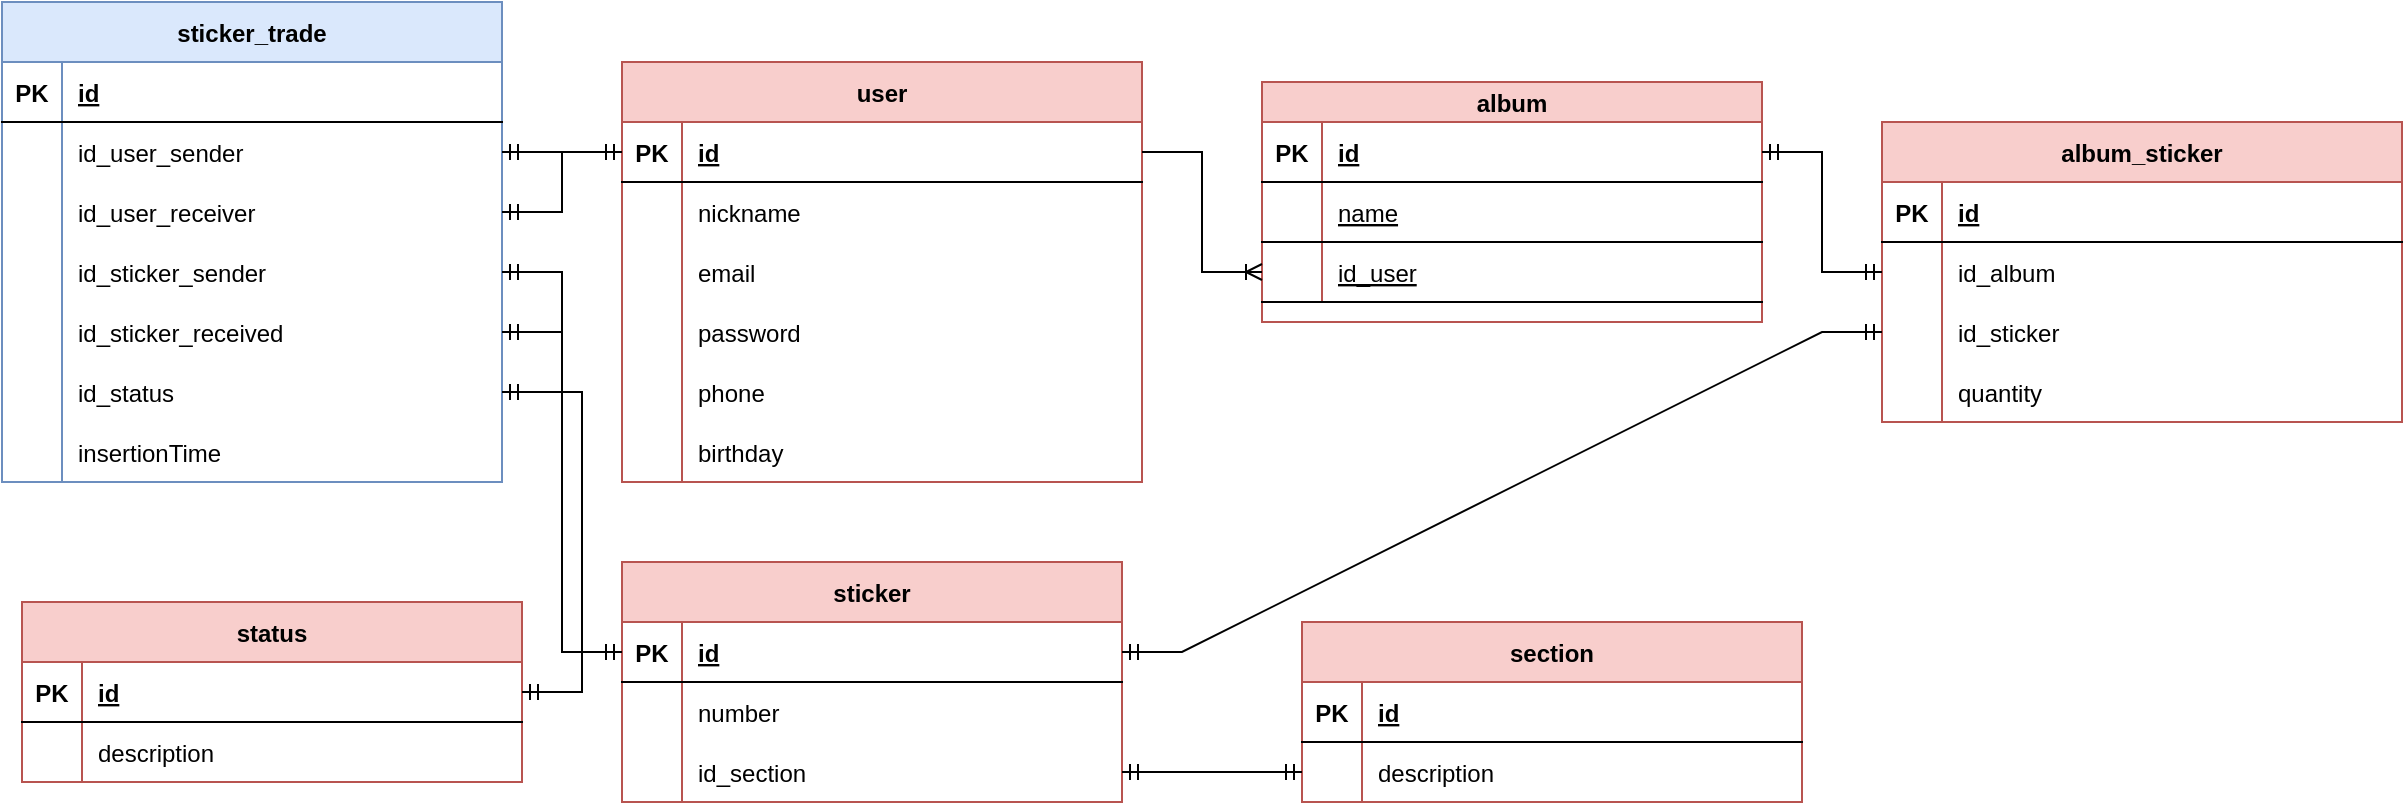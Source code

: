 <mxfile version="16.4.3" type="device"><diagram id="R2lEEEUBdFMjLlhIrx00" name="Page-1"><mxGraphModel dx="1792" dy="582" grid="1" gridSize="10" guides="1" tooltips="1" connect="1" arrows="1" fold="1" page="1" pageScale="1" pageWidth="850" pageHeight="1100" math="0" shadow="0" extFonts="Permanent Marker^https://fonts.googleapis.com/css?family=Permanent+Marker"><root><mxCell id="0"/><mxCell id="1" parent="0"/><mxCell id="C-vyLk0tnHw3VtMMgP7b-2" value="sticker" style="shape=table;startSize=30;container=1;collapsible=1;childLayout=tableLayout;fixedRows=1;rowLines=0;fontStyle=1;align=center;resizeLast=1;fillColor=#f8cecc;strokeColor=#b85450;" parent="1" vertex="1"><mxGeometry x="10" y="280" width="250" height="120" as="geometry"/></mxCell><mxCell id="C-vyLk0tnHw3VtMMgP7b-3" value="" style="shape=partialRectangle;collapsible=0;dropTarget=0;pointerEvents=0;fillColor=none;points=[[0,0.5],[1,0.5]];portConstraint=eastwest;top=0;left=0;right=0;bottom=1;" parent="C-vyLk0tnHw3VtMMgP7b-2" vertex="1"><mxGeometry y="30" width="250" height="30" as="geometry"/></mxCell><mxCell id="C-vyLk0tnHw3VtMMgP7b-4" value="PK" style="shape=partialRectangle;overflow=hidden;connectable=0;fillColor=none;top=0;left=0;bottom=0;right=0;fontStyle=1;" parent="C-vyLk0tnHw3VtMMgP7b-3" vertex="1"><mxGeometry width="30" height="30" as="geometry"><mxRectangle width="30" height="30" as="alternateBounds"/></mxGeometry></mxCell><mxCell id="C-vyLk0tnHw3VtMMgP7b-5" value="id" style="shape=partialRectangle;overflow=hidden;connectable=0;fillColor=none;top=0;left=0;bottom=0;right=0;align=left;spacingLeft=6;fontStyle=5;" parent="C-vyLk0tnHw3VtMMgP7b-3" vertex="1"><mxGeometry x="30" width="220" height="30" as="geometry"><mxRectangle width="220" height="30" as="alternateBounds"/></mxGeometry></mxCell><mxCell id="C-vyLk0tnHw3VtMMgP7b-6" value="" style="shape=partialRectangle;collapsible=0;dropTarget=0;pointerEvents=0;fillColor=none;points=[[0,0.5],[1,0.5]];portConstraint=eastwest;top=0;left=0;right=0;bottom=0;" parent="C-vyLk0tnHw3VtMMgP7b-2" vertex="1"><mxGeometry y="60" width="250" height="30" as="geometry"/></mxCell><mxCell id="C-vyLk0tnHw3VtMMgP7b-7" value="" style="shape=partialRectangle;overflow=hidden;connectable=0;fillColor=none;top=0;left=0;bottom=0;right=0;" parent="C-vyLk0tnHw3VtMMgP7b-6" vertex="1"><mxGeometry width="30" height="30" as="geometry"><mxRectangle width="30" height="30" as="alternateBounds"/></mxGeometry></mxCell><mxCell id="C-vyLk0tnHw3VtMMgP7b-8" value="number" style="shape=partialRectangle;overflow=hidden;connectable=0;fillColor=none;top=0;left=0;bottom=0;right=0;align=left;spacingLeft=6;" parent="C-vyLk0tnHw3VtMMgP7b-6" vertex="1"><mxGeometry x="30" width="220" height="30" as="geometry"><mxRectangle width="220" height="30" as="alternateBounds"/></mxGeometry></mxCell><mxCell id="UyMmvxtlX9crgyoKnjz0-1" value="" style="shape=partialRectangle;collapsible=0;dropTarget=0;pointerEvents=0;fillColor=none;points=[[0,0.5],[1,0.5]];portConstraint=eastwest;top=0;left=0;right=0;bottom=0;" parent="C-vyLk0tnHw3VtMMgP7b-2" vertex="1"><mxGeometry y="90" width="250" height="30" as="geometry"/></mxCell><mxCell id="UyMmvxtlX9crgyoKnjz0-2" value="" style="shape=partialRectangle;overflow=hidden;connectable=0;fillColor=none;top=0;left=0;bottom=0;right=0;" parent="UyMmvxtlX9crgyoKnjz0-1" vertex="1"><mxGeometry width="30" height="30" as="geometry"><mxRectangle width="30" height="30" as="alternateBounds"/></mxGeometry></mxCell><mxCell id="UyMmvxtlX9crgyoKnjz0-3" value="id_section" style="shape=partialRectangle;overflow=hidden;connectable=0;fillColor=none;top=0;left=0;bottom=0;right=0;align=left;spacingLeft=6;" parent="UyMmvxtlX9crgyoKnjz0-1" vertex="1"><mxGeometry x="30" width="220" height="30" as="geometry"><mxRectangle width="220" height="30" as="alternateBounds"/></mxGeometry></mxCell><mxCell id="C-vyLk0tnHw3VtMMgP7b-13" value="album" style="shape=table;startSize=20;container=1;collapsible=1;childLayout=tableLayout;fixedRows=1;rowLines=0;fontStyle=1;align=center;resizeLast=1;fillColor=#f8cecc;strokeColor=#b85450;" parent="1" vertex="1"><mxGeometry x="330" y="40" width="250" height="120" as="geometry"/></mxCell><mxCell id="C-vyLk0tnHw3VtMMgP7b-14" value="" style="shape=partialRectangle;collapsible=0;dropTarget=0;pointerEvents=0;fillColor=none;points=[[0,0.5],[1,0.5]];portConstraint=eastwest;top=0;left=0;right=0;bottom=1;" parent="C-vyLk0tnHw3VtMMgP7b-13" vertex="1"><mxGeometry y="20" width="250" height="30" as="geometry"/></mxCell><mxCell id="C-vyLk0tnHw3VtMMgP7b-15" value="PK" style="shape=partialRectangle;overflow=hidden;connectable=0;fillColor=none;top=0;left=0;bottom=0;right=0;fontStyle=1;" parent="C-vyLk0tnHw3VtMMgP7b-14" vertex="1"><mxGeometry width="30" height="30" as="geometry"><mxRectangle width="30" height="30" as="alternateBounds"/></mxGeometry></mxCell><mxCell id="C-vyLk0tnHw3VtMMgP7b-16" value="id" style="shape=partialRectangle;overflow=hidden;connectable=0;fillColor=none;top=0;left=0;bottom=0;right=0;align=left;spacingLeft=6;fontStyle=5;" parent="C-vyLk0tnHw3VtMMgP7b-14" vertex="1"><mxGeometry x="30" width="220" height="30" as="geometry"><mxRectangle width="220" height="30" as="alternateBounds"/></mxGeometry></mxCell><mxCell id="wTPweExdKDRuclBmXnlN-27" value="" style="shape=partialRectangle;collapsible=0;dropTarget=0;pointerEvents=0;fillColor=none;points=[[0,0.5],[1,0.5]];portConstraint=eastwest;top=0;left=0;right=0;bottom=1;" parent="C-vyLk0tnHw3VtMMgP7b-13" vertex="1"><mxGeometry y="50" width="250" height="30" as="geometry"/></mxCell><mxCell id="wTPweExdKDRuclBmXnlN-28" value="" style="shape=partialRectangle;overflow=hidden;connectable=0;fillColor=none;top=0;left=0;bottom=0;right=0;fontStyle=1;" parent="wTPweExdKDRuclBmXnlN-27" vertex="1"><mxGeometry width="30" height="30" as="geometry"><mxRectangle width="30" height="30" as="alternateBounds"/></mxGeometry></mxCell><mxCell id="wTPweExdKDRuclBmXnlN-29" value="name" style="shape=partialRectangle;overflow=hidden;connectable=0;fillColor=none;top=0;left=0;bottom=0;right=0;align=left;spacingLeft=6;fontStyle=4;" parent="wTPweExdKDRuclBmXnlN-27" vertex="1"><mxGeometry x="30" width="220" height="30" as="geometry"><mxRectangle width="220" height="30" as="alternateBounds"/></mxGeometry></mxCell><mxCell id="wTPweExdKDRuclBmXnlN-52" value="" style="shape=partialRectangle;collapsible=0;dropTarget=0;pointerEvents=0;fillColor=none;points=[[0,0.5],[1,0.5]];portConstraint=eastwest;top=0;left=0;right=0;bottom=1;" parent="C-vyLk0tnHw3VtMMgP7b-13" vertex="1"><mxGeometry y="80" width="250" height="30" as="geometry"/></mxCell><mxCell id="wTPweExdKDRuclBmXnlN-53" value="" style="shape=partialRectangle;overflow=hidden;connectable=0;fillColor=none;top=0;left=0;bottom=0;right=0;fontStyle=1;" parent="wTPweExdKDRuclBmXnlN-52" vertex="1"><mxGeometry width="30" height="30" as="geometry"><mxRectangle width="30" height="30" as="alternateBounds"/></mxGeometry></mxCell><mxCell id="wTPweExdKDRuclBmXnlN-54" value="id_user" style="shape=partialRectangle;overflow=hidden;connectable=0;fillColor=none;top=0;left=0;bottom=0;right=0;align=left;spacingLeft=6;fontStyle=4;" parent="wTPweExdKDRuclBmXnlN-52" vertex="1"><mxGeometry x="30" width="220" height="30" as="geometry"><mxRectangle width="220" height="30" as="alternateBounds"/></mxGeometry></mxCell><mxCell id="C-vyLk0tnHw3VtMMgP7b-23" value="user" style="shape=table;startSize=30;container=1;collapsible=1;childLayout=tableLayout;fixedRows=1;rowLines=0;fontStyle=1;align=center;resizeLast=1;fillColor=#f8cecc;strokeColor=#b85450;" parent="1" vertex="1"><mxGeometry x="10" y="30" width="260" height="210" as="geometry"/></mxCell><mxCell id="C-vyLk0tnHw3VtMMgP7b-24" value="" style="shape=partialRectangle;collapsible=0;dropTarget=0;pointerEvents=0;fillColor=none;points=[[0,0.5],[1,0.5]];portConstraint=eastwest;top=0;left=0;right=0;bottom=1;" parent="C-vyLk0tnHw3VtMMgP7b-23" vertex="1"><mxGeometry y="30" width="260" height="30" as="geometry"/></mxCell><mxCell id="C-vyLk0tnHw3VtMMgP7b-25" value="PK" style="shape=partialRectangle;overflow=hidden;connectable=0;fillColor=none;top=0;left=0;bottom=0;right=0;fontStyle=1;" parent="C-vyLk0tnHw3VtMMgP7b-24" vertex="1"><mxGeometry width="30" height="30" as="geometry"><mxRectangle width="30" height="30" as="alternateBounds"/></mxGeometry></mxCell><mxCell id="C-vyLk0tnHw3VtMMgP7b-26" value="id" style="shape=partialRectangle;overflow=hidden;connectable=0;fillColor=none;top=0;left=0;bottom=0;right=0;align=left;spacingLeft=6;fontStyle=5;" parent="C-vyLk0tnHw3VtMMgP7b-24" vertex="1"><mxGeometry x="30" width="230" height="30" as="geometry"><mxRectangle width="230" height="30" as="alternateBounds"/></mxGeometry></mxCell><mxCell id="C-vyLk0tnHw3VtMMgP7b-27" value="" style="shape=partialRectangle;collapsible=0;dropTarget=0;pointerEvents=0;fillColor=none;points=[[0,0.5],[1,0.5]];portConstraint=eastwest;top=0;left=0;right=0;bottom=0;" parent="C-vyLk0tnHw3VtMMgP7b-23" vertex="1"><mxGeometry y="60" width="260" height="30" as="geometry"/></mxCell><mxCell id="C-vyLk0tnHw3VtMMgP7b-28" value="" style="shape=partialRectangle;overflow=hidden;connectable=0;fillColor=none;top=0;left=0;bottom=0;right=0;" parent="C-vyLk0tnHw3VtMMgP7b-27" vertex="1"><mxGeometry width="30" height="30" as="geometry"><mxRectangle width="30" height="30" as="alternateBounds"/></mxGeometry></mxCell><mxCell id="C-vyLk0tnHw3VtMMgP7b-29" value="nickname" style="shape=partialRectangle;overflow=hidden;connectable=0;fillColor=none;top=0;left=0;bottom=0;right=0;align=left;spacingLeft=6;" parent="C-vyLk0tnHw3VtMMgP7b-27" vertex="1"><mxGeometry x="30" width="230" height="30" as="geometry"><mxRectangle width="230" height="30" as="alternateBounds"/></mxGeometry></mxCell><mxCell id="wTPweExdKDRuclBmXnlN-2" value="" style="shape=partialRectangle;collapsible=0;dropTarget=0;pointerEvents=0;fillColor=none;points=[[0,0.5],[1,0.5]];portConstraint=eastwest;top=0;left=0;right=0;bottom=0;" parent="C-vyLk0tnHw3VtMMgP7b-23" vertex="1"><mxGeometry y="90" width="260" height="30" as="geometry"/></mxCell><mxCell id="wTPweExdKDRuclBmXnlN-3" value="" style="shape=partialRectangle;overflow=hidden;connectable=0;fillColor=none;top=0;left=0;bottom=0;right=0;" parent="wTPweExdKDRuclBmXnlN-2" vertex="1"><mxGeometry width="30" height="30" as="geometry"><mxRectangle width="30" height="30" as="alternateBounds"/></mxGeometry></mxCell><mxCell id="wTPweExdKDRuclBmXnlN-4" value="email" style="shape=partialRectangle;overflow=hidden;connectable=0;fillColor=none;top=0;left=0;bottom=0;right=0;align=left;spacingLeft=6;" parent="wTPweExdKDRuclBmXnlN-2" vertex="1"><mxGeometry x="30" width="230" height="30" as="geometry"><mxRectangle width="230" height="30" as="alternateBounds"/></mxGeometry></mxCell><mxCell id="wTPweExdKDRuclBmXnlN-5" value="" style="shape=partialRectangle;collapsible=0;dropTarget=0;pointerEvents=0;fillColor=none;points=[[0,0.5],[1,0.5]];portConstraint=eastwest;top=0;left=0;right=0;bottom=0;" parent="C-vyLk0tnHw3VtMMgP7b-23" vertex="1"><mxGeometry y="120" width="260" height="30" as="geometry"/></mxCell><mxCell id="wTPweExdKDRuclBmXnlN-6" value="" style="shape=partialRectangle;overflow=hidden;connectable=0;fillColor=none;top=0;left=0;bottom=0;right=0;" parent="wTPweExdKDRuclBmXnlN-5" vertex="1"><mxGeometry width="30" height="30" as="geometry"><mxRectangle width="30" height="30" as="alternateBounds"/></mxGeometry></mxCell><mxCell id="wTPweExdKDRuclBmXnlN-7" value="password" style="shape=partialRectangle;overflow=hidden;connectable=0;fillColor=none;top=0;left=0;bottom=0;right=0;align=left;spacingLeft=6;" parent="wTPweExdKDRuclBmXnlN-5" vertex="1"><mxGeometry x="30" width="230" height="30" as="geometry"><mxRectangle width="230" height="30" as="alternateBounds"/></mxGeometry></mxCell><mxCell id="wTPweExdKDRuclBmXnlN-55" value="" style="shape=partialRectangle;collapsible=0;dropTarget=0;pointerEvents=0;fillColor=none;points=[[0,0.5],[1,0.5]];portConstraint=eastwest;top=0;left=0;right=0;bottom=0;" parent="C-vyLk0tnHw3VtMMgP7b-23" vertex="1"><mxGeometry y="150" width="260" height="30" as="geometry"/></mxCell><mxCell id="wTPweExdKDRuclBmXnlN-56" value="" style="shape=partialRectangle;overflow=hidden;connectable=0;fillColor=none;top=0;left=0;bottom=0;right=0;" parent="wTPweExdKDRuclBmXnlN-55" vertex="1"><mxGeometry width="30" height="30" as="geometry"><mxRectangle width="30" height="30" as="alternateBounds"/></mxGeometry></mxCell><mxCell id="wTPweExdKDRuclBmXnlN-57" value="phone" style="shape=partialRectangle;overflow=hidden;connectable=0;fillColor=none;top=0;left=0;bottom=0;right=0;align=left;spacingLeft=6;" parent="wTPweExdKDRuclBmXnlN-55" vertex="1"><mxGeometry x="30" width="230" height="30" as="geometry"><mxRectangle width="230" height="30" as="alternateBounds"/></mxGeometry></mxCell><mxCell id="wTPweExdKDRuclBmXnlN-58" value="" style="shape=partialRectangle;collapsible=0;dropTarget=0;pointerEvents=0;fillColor=none;points=[[0,0.5],[1,0.5]];portConstraint=eastwest;top=0;left=0;right=0;bottom=0;" parent="C-vyLk0tnHw3VtMMgP7b-23" vertex="1"><mxGeometry y="180" width="260" height="30" as="geometry"/></mxCell><mxCell id="wTPweExdKDRuclBmXnlN-59" value="" style="shape=partialRectangle;overflow=hidden;connectable=0;fillColor=none;top=0;left=0;bottom=0;right=0;" parent="wTPweExdKDRuclBmXnlN-58" vertex="1"><mxGeometry width="30" height="30" as="geometry"><mxRectangle width="30" height="30" as="alternateBounds"/></mxGeometry></mxCell><mxCell id="wTPweExdKDRuclBmXnlN-60" value="birthday" style="shape=partialRectangle;overflow=hidden;connectable=0;fillColor=none;top=0;left=0;bottom=0;right=0;align=left;spacingLeft=6;" parent="wTPweExdKDRuclBmXnlN-58" vertex="1"><mxGeometry x="30" width="230" height="30" as="geometry"><mxRectangle width="230" height="30" as="alternateBounds"/></mxGeometry></mxCell><mxCell id="wTPweExdKDRuclBmXnlN-30" value="album_sticker" style="shape=table;startSize=30;container=1;collapsible=1;childLayout=tableLayout;fixedRows=1;rowLines=0;fontStyle=1;align=center;resizeLast=1;fillColor=#f8cecc;strokeColor=#b85450;" parent="1" vertex="1"><mxGeometry x="640" y="60" width="260" height="150" as="geometry"/></mxCell><mxCell id="wTPweExdKDRuclBmXnlN-31" value="" style="shape=partialRectangle;collapsible=0;dropTarget=0;pointerEvents=0;fillColor=none;points=[[0,0.5],[1,0.5]];portConstraint=eastwest;top=0;left=0;right=0;bottom=1;" parent="wTPweExdKDRuclBmXnlN-30" vertex="1"><mxGeometry y="30" width="260" height="30" as="geometry"/></mxCell><mxCell id="wTPweExdKDRuclBmXnlN-32" value="PK" style="shape=partialRectangle;overflow=hidden;connectable=0;fillColor=none;top=0;left=0;bottom=0;right=0;fontStyle=1;" parent="wTPweExdKDRuclBmXnlN-31" vertex="1"><mxGeometry width="30" height="30" as="geometry"><mxRectangle width="30" height="30" as="alternateBounds"/></mxGeometry></mxCell><mxCell id="wTPweExdKDRuclBmXnlN-33" value="id" style="shape=partialRectangle;overflow=hidden;connectable=0;fillColor=none;top=0;left=0;bottom=0;right=0;align=left;spacingLeft=6;fontStyle=5;" parent="wTPweExdKDRuclBmXnlN-31" vertex="1"><mxGeometry x="30" width="230" height="30" as="geometry"><mxRectangle width="230" height="30" as="alternateBounds"/></mxGeometry></mxCell><mxCell id="wTPweExdKDRuclBmXnlN-34" value="" style="shape=partialRectangle;collapsible=0;dropTarget=0;pointerEvents=0;fillColor=none;points=[[0,0.5],[1,0.5]];portConstraint=eastwest;top=0;left=0;right=0;bottom=0;" parent="wTPweExdKDRuclBmXnlN-30" vertex="1"><mxGeometry y="60" width="260" height="30" as="geometry"/></mxCell><mxCell id="wTPweExdKDRuclBmXnlN-35" value="" style="shape=partialRectangle;overflow=hidden;connectable=0;fillColor=none;top=0;left=0;bottom=0;right=0;" parent="wTPweExdKDRuclBmXnlN-34" vertex="1"><mxGeometry width="30" height="30" as="geometry"><mxRectangle width="30" height="30" as="alternateBounds"/></mxGeometry></mxCell><mxCell id="wTPweExdKDRuclBmXnlN-36" value="id_album" style="shape=partialRectangle;overflow=hidden;connectable=0;fillColor=none;top=0;left=0;bottom=0;right=0;align=left;spacingLeft=6;" parent="wTPweExdKDRuclBmXnlN-34" vertex="1"><mxGeometry x="30" width="230" height="30" as="geometry"><mxRectangle width="230" height="30" as="alternateBounds"/></mxGeometry></mxCell><mxCell id="wTPweExdKDRuclBmXnlN-37" value="" style="shape=partialRectangle;collapsible=0;dropTarget=0;pointerEvents=0;fillColor=none;points=[[0,0.5],[1,0.5]];portConstraint=eastwest;top=0;left=0;right=0;bottom=0;" parent="wTPweExdKDRuclBmXnlN-30" vertex="1"><mxGeometry y="90" width="260" height="30" as="geometry"/></mxCell><mxCell id="wTPweExdKDRuclBmXnlN-38" value="" style="shape=partialRectangle;overflow=hidden;connectable=0;fillColor=none;top=0;left=0;bottom=0;right=0;" parent="wTPweExdKDRuclBmXnlN-37" vertex="1"><mxGeometry width="30" height="30" as="geometry"><mxRectangle width="30" height="30" as="alternateBounds"/></mxGeometry></mxCell><mxCell id="wTPweExdKDRuclBmXnlN-39" value="id_sticker" style="shape=partialRectangle;overflow=hidden;connectable=0;fillColor=none;top=0;left=0;bottom=0;right=0;align=left;spacingLeft=6;" parent="wTPweExdKDRuclBmXnlN-37" vertex="1"><mxGeometry x="30" width="230" height="30" as="geometry"><mxRectangle width="230" height="30" as="alternateBounds"/></mxGeometry></mxCell><mxCell id="wTPweExdKDRuclBmXnlN-43" value="" style="shape=partialRectangle;collapsible=0;dropTarget=0;pointerEvents=0;fillColor=none;points=[[0,0.5],[1,0.5]];portConstraint=eastwest;top=0;left=0;right=0;bottom=0;" parent="wTPweExdKDRuclBmXnlN-30" vertex="1"><mxGeometry y="120" width="260" height="30" as="geometry"/></mxCell><mxCell id="wTPweExdKDRuclBmXnlN-44" value="" style="shape=partialRectangle;overflow=hidden;connectable=0;fillColor=none;top=0;left=0;bottom=0;right=0;" parent="wTPweExdKDRuclBmXnlN-43" vertex="1"><mxGeometry width="30" height="30" as="geometry"><mxRectangle width="30" height="30" as="alternateBounds"/></mxGeometry></mxCell><mxCell id="wTPweExdKDRuclBmXnlN-45" value="quantity" style="shape=partialRectangle;overflow=hidden;connectable=0;fillColor=none;top=0;left=0;bottom=0;right=0;align=left;spacingLeft=6;" parent="wTPweExdKDRuclBmXnlN-43" vertex="1"><mxGeometry x="30" width="230" height="30" as="geometry"><mxRectangle width="230" height="30" as="alternateBounds"/></mxGeometry></mxCell><mxCell id="wTPweExdKDRuclBmXnlN-47" value="" style="edgeStyle=entityRelationEdgeStyle;fontSize=12;html=1;endArrow=ERoneToMany;rounded=0;" parent="1" source="C-vyLk0tnHw3VtMMgP7b-24" target="wTPweExdKDRuclBmXnlN-52" edge="1"><mxGeometry width="100" height="100" relative="1" as="geometry"><mxPoint x="320" y="230" as="sourcePoint"/><mxPoint x="330" y="135" as="targetPoint"/></mxGeometry></mxCell><mxCell id="wTPweExdKDRuclBmXnlN-48" value="" style="edgeStyle=entityRelationEdgeStyle;fontSize=12;html=1;endArrow=ERmandOne;startArrow=ERmandOne;rounded=0;" parent="1" source="C-vyLk0tnHw3VtMMgP7b-14" target="wTPweExdKDRuclBmXnlN-34" edge="1"><mxGeometry width="100" height="100" relative="1" as="geometry"><mxPoint y="240" as="sourcePoint"/><mxPoint x="100" y="140" as="targetPoint"/></mxGeometry></mxCell><mxCell id="wTPweExdKDRuclBmXnlN-50" value="" style="edgeStyle=entityRelationEdgeStyle;fontSize=12;html=1;endArrow=ERmandOne;startArrow=ERmandOne;rounded=0;" parent="1" source="wTPweExdKDRuclBmXnlN-37" target="C-vyLk0tnHw3VtMMgP7b-3" edge="1"><mxGeometry width="100" height="100" relative="1" as="geometry"><mxPoint x="60" y="310" as="sourcePoint"/><mxPoint x="160" y="210" as="targetPoint"/></mxGeometry></mxCell><mxCell id="c96CWGTRWiOuu5a0Dcmn-1" value="sticker_trade" style="shape=table;startSize=30;container=1;collapsible=1;childLayout=tableLayout;fixedRows=1;rowLines=0;fontStyle=1;align=center;resizeLast=1;fillColor=#dae8fc;strokeColor=#6c8ebf;" parent="1" vertex="1"><mxGeometry x="-300" width="250" height="240" as="geometry"/></mxCell><mxCell id="c96CWGTRWiOuu5a0Dcmn-2" value="" style="shape=partialRectangle;collapsible=0;dropTarget=0;pointerEvents=0;fillColor=none;points=[[0,0.5],[1,0.5]];portConstraint=eastwest;top=0;left=0;right=0;bottom=1;" parent="c96CWGTRWiOuu5a0Dcmn-1" vertex="1"><mxGeometry y="30" width="250" height="30" as="geometry"/></mxCell><mxCell id="c96CWGTRWiOuu5a0Dcmn-3" value="PK" style="shape=partialRectangle;overflow=hidden;connectable=0;fillColor=none;top=0;left=0;bottom=0;right=0;fontStyle=1;" parent="c96CWGTRWiOuu5a0Dcmn-2" vertex="1"><mxGeometry width="30" height="30" as="geometry"><mxRectangle width="30" height="30" as="alternateBounds"/></mxGeometry></mxCell><mxCell id="c96CWGTRWiOuu5a0Dcmn-4" value="id" style="shape=partialRectangle;overflow=hidden;connectable=0;fillColor=none;top=0;left=0;bottom=0;right=0;align=left;spacingLeft=6;fontStyle=5;" parent="c96CWGTRWiOuu5a0Dcmn-2" vertex="1"><mxGeometry x="30" width="220" height="30" as="geometry"><mxRectangle width="220" height="30" as="alternateBounds"/></mxGeometry></mxCell><mxCell id="c96CWGTRWiOuu5a0Dcmn-5" value="" style="shape=partialRectangle;collapsible=0;dropTarget=0;pointerEvents=0;fillColor=none;points=[[0,0.5],[1,0.5]];portConstraint=eastwest;top=0;left=0;right=0;bottom=0;" parent="c96CWGTRWiOuu5a0Dcmn-1" vertex="1"><mxGeometry y="60" width="250" height="30" as="geometry"/></mxCell><mxCell id="c96CWGTRWiOuu5a0Dcmn-6" value="" style="shape=partialRectangle;overflow=hidden;connectable=0;fillColor=none;top=0;left=0;bottom=0;right=0;" parent="c96CWGTRWiOuu5a0Dcmn-5" vertex="1"><mxGeometry width="30" height="30" as="geometry"><mxRectangle width="30" height="30" as="alternateBounds"/></mxGeometry></mxCell><mxCell id="c96CWGTRWiOuu5a0Dcmn-7" value="id_user_sender" style="shape=partialRectangle;overflow=hidden;connectable=0;fillColor=none;top=0;left=0;bottom=0;right=0;align=left;spacingLeft=6;" parent="c96CWGTRWiOuu5a0Dcmn-5" vertex="1"><mxGeometry x="30" width="220" height="30" as="geometry"><mxRectangle width="220" height="30" as="alternateBounds"/></mxGeometry></mxCell><mxCell id="c96CWGTRWiOuu5a0Dcmn-8" value="" style="shape=partialRectangle;collapsible=0;dropTarget=0;pointerEvents=0;fillColor=none;points=[[0,0.5],[1,0.5]];portConstraint=eastwest;top=0;left=0;right=0;bottom=0;" parent="c96CWGTRWiOuu5a0Dcmn-1" vertex="1"><mxGeometry y="90" width="250" height="30" as="geometry"/></mxCell><mxCell id="c96CWGTRWiOuu5a0Dcmn-9" value="" style="shape=partialRectangle;overflow=hidden;connectable=0;fillColor=none;top=0;left=0;bottom=0;right=0;" parent="c96CWGTRWiOuu5a0Dcmn-8" vertex="1"><mxGeometry width="30" height="30" as="geometry"><mxRectangle width="30" height="30" as="alternateBounds"/></mxGeometry></mxCell><mxCell id="c96CWGTRWiOuu5a0Dcmn-10" value="id_user_receiver" style="shape=partialRectangle;overflow=hidden;connectable=0;fillColor=none;top=0;left=0;bottom=0;right=0;align=left;spacingLeft=6;" parent="c96CWGTRWiOuu5a0Dcmn-8" vertex="1"><mxGeometry x="30" width="220" height="30" as="geometry"><mxRectangle width="220" height="30" as="alternateBounds"/></mxGeometry></mxCell><mxCell id="c96CWGTRWiOuu5a0Dcmn-11" value="" style="shape=partialRectangle;collapsible=0;dropTarget=0;pointerEvents=0;fillColor=none;points=[[0,0.5],[1,0.5]];portConstraint=eastwest;top=0;left=0;right=0;bottom=0;" parent="c96CWGTRWiOuu5a0Dcmn-1" vertex="1"><mxGeometry y="120" width="250" height="30" as="geometry"/></mxCell><mxCell id="c96CWGTRWiOuu5a0Dcmn-12" value="" style="shape=partialRectangle;overflow=hidden;connectable=0;fillColor=none;top=0;left=0;bottom=0;right=0;" parent="c96CWGTRWiOuu5a0Dcmn-11" vertex="1"><mxGeometry width="30" height="30" as="geometry"><mxRectangle width="30" height="30" as="alternateBounds"/></mxGeometry></mxCell><mxCell id="c96CWGTRWiOuu5a0Dcmn-13" value="id_sticker_sender" style="shape=partialRectangle;overflow=hidden;connectable=0;fillColor=none;top=0;left=0;bottom=0;right=0;align=left;spacingLeft=6;" parent="c96CWGTRWiOuu5a0Dcmn-11" vertex="1"><mxGeometry x="30" width="220" height="30" as="geometry"><mxRectangle width="220" height="30" as="alternateBounds"/></mxGeometry></mxCell><mxCell id="c96CWGTRWiOuu5a0Dcmn-14" value="" style="shape=partialRectangle;collapsible=0;dropTarget=0;pointerEvents=0;fillColor=none;points=[[0,0.5],[1,0.5]];portConstraint=eastwest;top=0;left=0;right=0;bottom=0;" parent="c96CWGTRWiOuu5a0Dcmn-1" vertex="1"><mxGeometry y="150" width="250" height="30" as="geometry"/></mxCell><mxCell id="c96CWGTRWiOuu5a0Dcmn-15" value="" style="shape=partialRectangle;overflow=hidden;connectable=0;fillColor=none;top=0;left=0;bottom=0;right=0;" parent="c96CWGTRWiOuu5a0Dcmn-14" vertex="1"><mxGeometry width="30" height="30" as="geometry"><mxRectangle width="30" height="30" as="alternateBounds"/></mxGeometry></mxCell><mxCell id="c96CWGTRWiOuu5a0Dcmn-16" value="id_sticker_received" style="shape=partialRectangle;overflow=hidden;connectable=0;fillColor=none;top=0;left=0;bottom=0;right=0;align=left;spacingLeft=6;" parent="c96CWGTRWiOuu5a0Dcmn-14" vertex="1"><mxGeometry x="30" width="220" height="30" as="geometry"><mxRectangle width="220" height="30" as="alternateBounds"/></mxGeometry></mxCell><mxCell id="N7cWrvZyLAbA22p7NEgq-1" value="" style="shape=partialRectangle;collapsible=0;dropTarget=0;pointerEvents=0;fillColor=none;points=[[0,0.5],[1,0.5]];portConstraint=eastwest;top=0;left=0;right=0;bottom=0;" parent="c96CWGTRWiOuu5a0Dcmn-1" vertex="1"><mxGeometry y="180" width="250" height="30" as="geometry"/></mxCell><mxCell id="N7cWrvZyLAbA22p7NEgq-2" value="" style="shape=partialRectangle;overflow=hidden;connectable=0;fillColor=none;top=0;left=0;bottom=0;right=0;" parent="N7cWrvZyLAbA22p7NEgq-1" vertex="1"><mxGeometry width="30" height="30" as="geometry"><mxRectangle width="30" height="30" as="alternateBounds"/></mxGeometry></mxCell><mxCell id="N7cWrvZyLAbA22p7NEgq-3" value="id_status" style="shape=partialRectangle;overflow=hidden;connectable=0;fillColor=none;top=0;left=0;bottom=0;right=0;align=left;spacingLeft=6;" parent="N7cWrvZyLAbA22p7NEgq-1" vertex="1"><mxGeometry x="30" width="220" height="30" as="geometry"><mxRectangle width="220" height="30" as="alternateBounds"/></mxGeometry></mxCell><mxCell id="LVhRw9MwlnRoifRF3rYW-3" value="" style="shape=partialRectangle;collapsible=0;dropTarget=0;pointerEvents=0;fillColor=none;points=[[0,0.5],[1,0.5]];portConstraint=eastwest;top=0;left=0;right=0;bottom=0;" vertex="1" parent="c96CWGTRWiOuu5a0Dcmn-1"><mxGeometry y="210" width="250" height="30" as="geometry"/></mxCell><mxCell id="LVhRw9MwlnRoifRF3rYW-4" value="" style="shape=partialRectangle;overflow=hidden;connectable=0;fillColor=none;top=0;left=0;bottom=0;right=0;" vertex="1" parent="LVhRw9MwlnRoifRF3rYW-3"><mxGeometry width="30" height="30" as="geometry"><mxRectangle width="30" height="30" as="alternateBounds"/></mxGeometry></mxCell><mxCell id="LVhRw9MwlnRoifRF3rYW-5" value="insertionTime" style="shape=partialRectangle;overflow=hidden;connectable=0;fillColor=none;top=0;left=0;bottom=0;right=0;align=left;spacingLeft=6;" vertex="1" parent="LVhRw9MwlnRoifRF3rYW-3"><mxGeometry x="30" width="220" height="30" as="geometry"><mxRectangle width="220" height="30" as="alternateBounds"/></mxGeometry></mxCell><mxCell id="c96CWGTRWiOuu5a0Dcmn-22" value="" style="edgeStyle=entityRelationEdgeStyle;fontSize=12;html=1;endArrow=ERmandOne;startArrow=ERmandOne;rounded=0;" parent="1" source="c96CWGTRWiOuu5a0Dcmn-11" target="C-vyLk0tnHw3VtMMgP7b-3" edge="1"><mxGeometry width="100" height="100" relative="1" as="geometry"><mxPoint x="-100" y="345" as="sourcePoint"/><mxPoint x="240" y="250" as="targetPoint"/></mxGeometry></mxCell><mxCell id="c96CWGTRWiOuu5a0Dcmn-26" value="" style="edgeStyle=entityRelationEdgeStyle;fontSize=12;html=1;endArrow=ERmandOne;startArrow=ERmandOne;rounded=0;" parent="1" source="c96CWGTRWiOuu5a0Dcmn-14" target="C-vyLk0tnHw3VtMMgP7b-3" edge="1"><mxGeometry width="100" height="100" relative="1" as="geometry"><mxPoint x="-70" y="270" as="sourcePoint"/><mxPoint y="430" as="targetPoint"/></mxGeometry></mxCell><mxCell id="N7cWrvZyLAbA22p7NEgq-4" value="section" style="shape=table;startSize=30;container=1;collapsible=1;childLayout=tableLayout;fixedRows=1;rowLines=0;fontStyle=1;align=center;resizeLast=1;fillColor=#f8cecc;strokeColor=#b85450;" parent="1" vertex="1"><mxGeometry x="350" y="310" width="250" height="90" as="geometry"/></mxCell><mxCell id="N7cWrvZyLAbA22p7NEgq-5" value="" style="shape=partialRectangle;collapsible=0;dropTarget=0;pointerEvents=0;fillColor=none;points=[[0,0.5],[1,0.5]];portConstraint=eastwest;top=0;left=0;right=0;bottom=1;" parent="N7cWrvZyLAbA22p7NEgq-4" vertex="1"><mxGeometry y="30" width="250" height="30" as="geometry"/></mxCell><mxCell id="N7cWrvZyLAbA22p7NEgq-6" value="PK" style="shape=partialRectangle;overflow=hidden;connectable=0;fillColor=none;top=0;left=0;bottom=0;right=0;fontStyle=1;" parent="N7cWrvZyLAbA22p7NEgq-5" vertex="1"><mxGeometry width="30" height="30" as="geometry"><mxRectangle width="30" height="30" as="alternateBounds"/></mxGeometry></mxCell><mxCell id="N7cWrvZyLAbA22p7NEgq-7" value="id" style="shape=partialRectangle;overflow=hidden;connectable=0;fillColor=none;top=0;left=0;bottom=0;right=0;align=left;spacingLeft=6;fontStyle=5;" parent="N7cWrvZyLAbA22p7NEgq-5" vertex="1"><mxGeometry x="30" width="220" height="30" as="geometry"><mxRectangle width="220" height="30" as="alternateBounds"/></mxGeometry></mxCell><mxCell id="N7cWrvZyLAbA22p7NEgq-11" value="" style="shape=partialRectangle;collapsible=0;dropTarget=0;pointerEvents=0;fillColor=none;points=[[0,0.5],[1,0.5]];portConstraint=eastwest;top=0;left=0;right=0;bottom=0;" parent="N7cWrvZyLAbA22p7NEgq-4" vertex="1"><mxGeometry y="60" width="250" height="30" as="geometry"/></mxCell><mxCell id="N7cWrvZyLAbA22p7NEgq-12" value="" style="shape=partialRectangle;overflow=hidden;connectable=0;fillColor=none;top=0;left=0;bottom=0;right=0;" parent="N7cWrvZyLAbA22p7NEgq-11" vertex="1"><mxGeometry width="30" height="30" as="geometry"><mxRectangle width="30" height="30" as="alternateBounds"/></mxGeometry></mxCell><mxCell id="N7cWrvZyLAbA22p7NEgq-13" value="description" style="shape=partialRectangle;overflow=hidden;connectable=0;fillColor=none;top=0;left=0;bottom=0;right=0;align=left;spacingLeft=6;" parent="N7cWrvZyLAbA22p7NEgq-11" vertex="1"><mxGeometry x="30" width="220" height="30" as="geometry"><mxRectangle width="220" height="30" as="alternateBounds"/></mxGeometry></mxCell><mxCell id="N7cWrvZyLAbA22p7NEgq-14" value="" style="edgeStyle=entityRelationEdgeStyle;fontSize=12;html=1;endArrow=ERmandOne;startArrow=ERmandOne;rounded=0;" parent="1" source="UyMmvxtlX9crgyoKnjz0-1" target="N7cWrvZyLAbA22p7NEgq-11" edge="1"><mxGeometry width="100" height="100" relative="1" as="geometry"><mxPoint x="330" y="260" as="sourcePoint"/><mxPoint x="430" y="160" as="targetPoint"/></mxGeometry></mxCell><mxCell id="lAW6qalcJmtNofO05Jjl-1" value="status" style="shape=table;startSize=30;container=1;collapsible=1;childLayout=tableLayout;fixedRows=1;rowLines=0;fontStyle=1;align=center;resizeLast=1;fillColor=#f8cecc;strokeColor=#b85450;" parent="1" vertex="1"><mxGeometry x="-290" y="300" width="250" height="90" as="geometry"/></mxCell><mxCell id="lAW6qalcJmtNofO05Jjl-2" value="" style="shape=partialRectangle;collapsible=0;dropTarget=0;pointerEvents=0;fillColor=none;points=[[0,0.5],[1,0.5]];portConstraint=eastwest;top=0;left=0;right=0;bottom=1;" parent="lAW6qalcJmtNofO05Jjl-1" vertex="1"><mxGeometry y="30" width="250" height="30" as="geometry"/></mxCell><mxCell id="lAW6qalcJmtNofO05Jjl-3" value="PK" style="shape=partialRectangle;overflow=hidden;connectable=0;fillColor=none;top=0;left=0;bottom=0;right=0;fontStyle=1;" parent="lAW6qalcJmtNofO05Jjl-2" vertex="1"><mxGeometry width="30" height="30" as="geometry"><mxRectangle width="30" height="30" as="alternateBounds"/></mxGeometry></mxCell><mxCell id="lAW6qalcJmtNofO05Jjl-4" value="id" style="shape=partialRectangle;overflow=hidden;connectable=0;fillColor=none;top=0;left=0;bottom=0;right=0;align=left;spacingLeft=6;fontStyle=5;" parent="lAW6qalcJmtNofO05Jjl-2" vertex="1"><mxGeometry x="30" width="220" height="30" as="geometry"><mxRectangle width="220" height="30" as="alternateBounds"/></mxGeometry></mxCell><mxCell id="lAW6qalcJmtNofO05Jjl-5" value="" style="shape=partialRectangle;collapsible=0;dropTarget=0;pointerEvents=0;fillColor=none;points=[[0,0.5],[1,0.5]];portConstraint=eastwest;top=0;left=0;right=0;bottom=0;" parent="lAW6qalcJmtNofO05Jjl-1" vertex="1"><mxGeometry y="60" width="250" height="30" as="geometry"/></mxCell><mxCell id="lAW6qalcJmtNofO05Jjl-6" value="" style="shape=partialRectangle;overflow=hidden;connectable=0;fillColor=none;top=0;left=0;bottom=0;right=0;" parent="lAW6qalcJmtNofO05Jjl-5" vertex="1"><mxGeometry width="30" height="30" as="geometry"><mxRectangle width="30" height="30" as="alternateBounds"/></mxGeometry></mxCell><mxCell id="lAW6qalcJmtNofO05Jjl-7" value="description" style="shape=partialRectangle;overflow=hidden;connectable=0;fillColor=none;top=0;left=0;bottom=0;right=0;align=left;spacingLeft=6;" parent="lAW6qalcJmtNofO05Jjl-5" vertex="1"><mxGeometry x="30" width="220" height="30" as="geometry"><mxRectangle width="220" height="30" as="alternateBounds"/></mxGeometry></mxCell><mxCell id="lAW6qalcJmtNofO05Jjl-11" value="" style="edgeStyle=entityRelationEdgeStyle;fontSize=12;html=1;endArrow=ERmandOne;startArrow=ERmandOne;rounded=0;" parent="1" source="lAW6qalcJmtNofO05Jjl-2" target="N7cWrvZyLAbA22p7NEgq-1" edge="1"><mxGeometry width="100" height="100" relative="1" as="geometry"><mxPoint x="-350" y="300" as="sourcePoint"/><mxPoint x="-360" y="195" as="targetPoint"/></mxGeometry></mxCell><mxCell id="LVhRw9MwlnRoifRF3rYW-1" value="" style="edgeStyle=entityRelationEdgeStyle;fontSize=12;html=1;endArrow=ERmandOne;startArrow=ERmandOne;rounded=0;" edge="1" parent="1" source="c96CWGTRWiOuu5a0Dcmn-8" target="C-vyLk0tnHw3VtMMgP7b-24"><mxGeometry width="100" height="100" relative="1" as="geometry"><mxPoint x="100" y="250" as="sourcePoint"/><mxPoint x="200" y="150" as="targetPoint"/></mxGeometry></mxCell><mxCell id="LVhRw9MwlnRoifRF3rYW-2" value="" style="edgeStyle=entityRelationEdgeStyle;fontSize=12;html=1;endArrow=ERmandOne;startArrow=ERmandOne;rounded=0;" edge="1" parent="1" source="c96CWGTRWiOuu5a0Dcmn-5" target="C-vyLk0tnHw3VtMMgP7b-24"><mxGeometry width="100" height="100" relative="1" as="geometry"><mxPoint x="-40" y="115" as="sourcePoint"/><mxPoint x="20" y="85" as="targetPoint"/></mxGeometry></mxCell></root></mxGraphModel></diagram></mxfile>